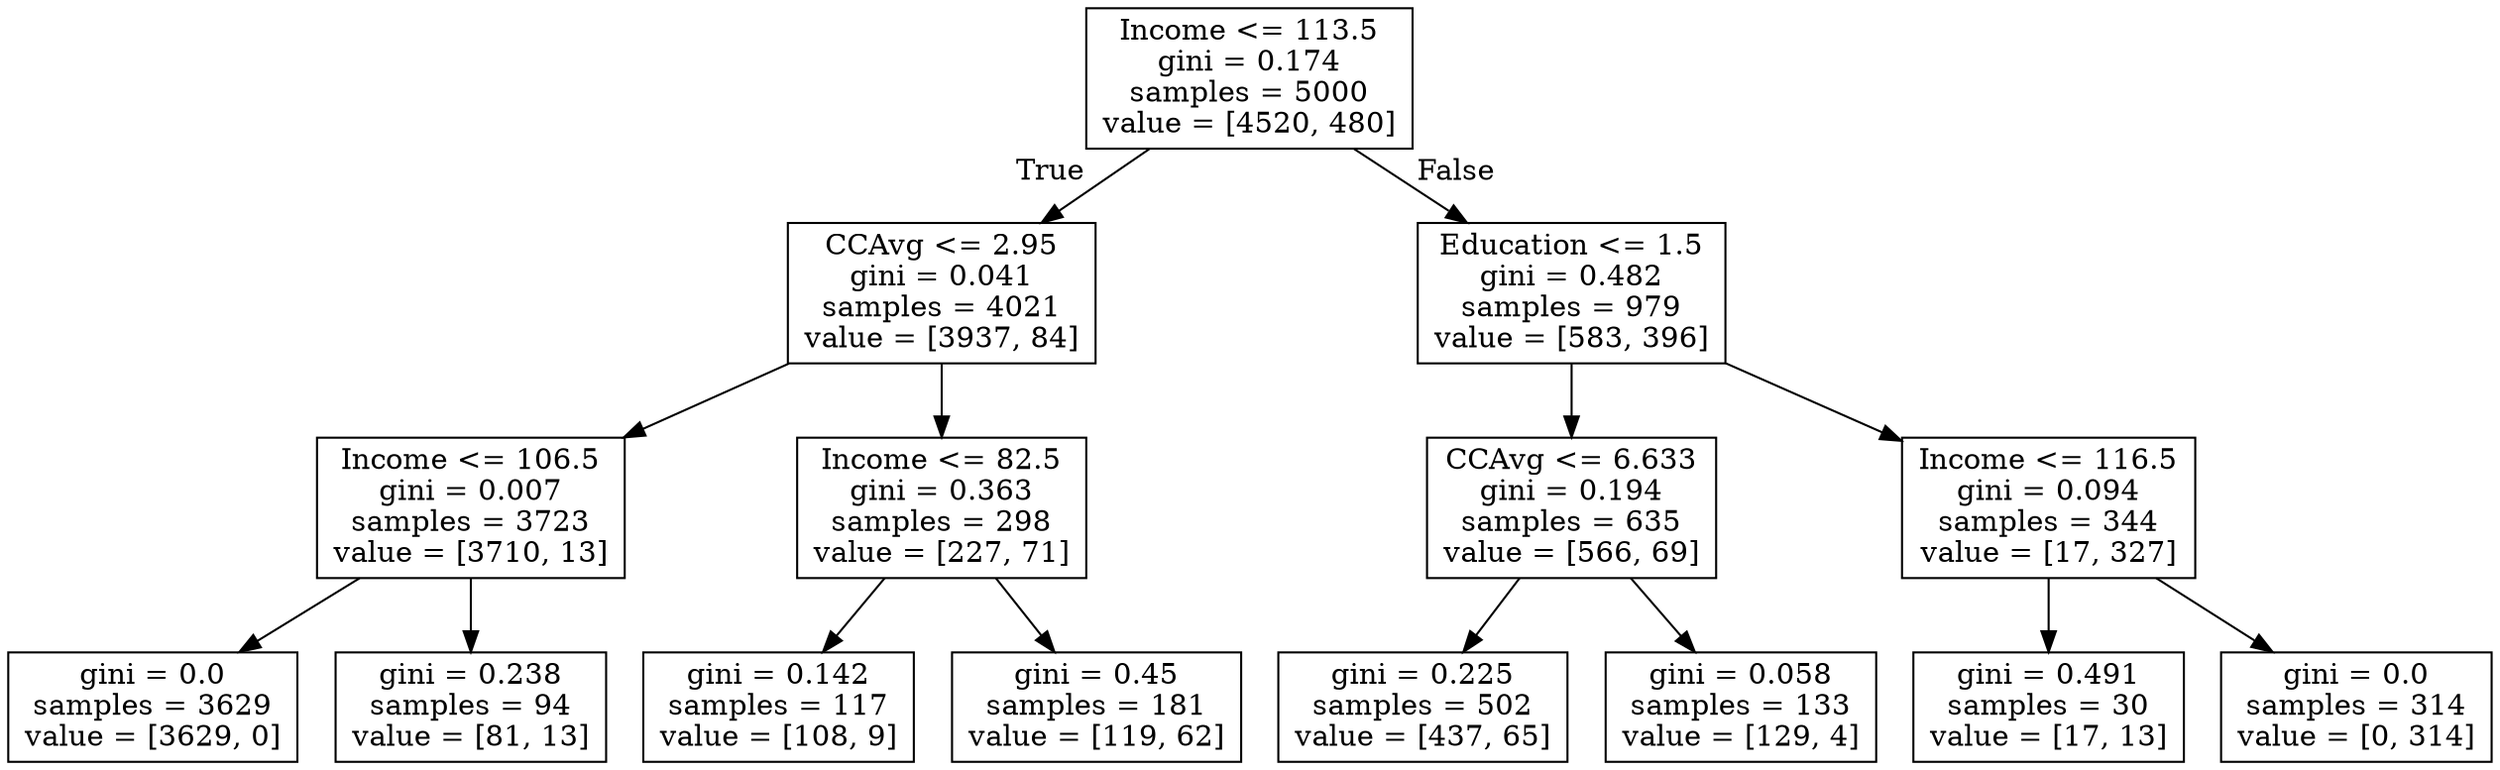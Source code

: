 digraph Tree {
node [shape=box] ;
0 [label="Income <= 113.5\ngini = 0.174\nsamples = 5000\nvalue = [4520, 480]"] ;
1 [label="CCAvg <= 2.95\ngini = 0.041\nsamples = 4021\nvalue = [3937, 84]"] ;
0 -> 1 [labeldistance=2.5, labelangle=45, headlabel="True"] ;
2 [label="Income <= 106.5\ngini = 0.007\nsamples = 3723\nvalue = [3710, 13]"] ;
1 -> 2 ;
3 [label="gini = 0.0\nsamples = 3629\nvalue = [3629, 0]"] ;
2 -> 3 ;
4 [label="gini = 0.238\nsamples = 94\nvalue = [81, 13]"] ;
2 -> 4 ;
5 [label="Income <= 82.5\ngini = 0.363\nsamples = 298\nvalue = [227, 71]"] ;
1 -> 5 ;
6 [label="gini = 0.142\nsamples = 117\nvalue = [108, 9]"] ;
5 -> 6 ;
7 [label="gini = 0.45\nsamples = 181\nvalue = [119, 62]"] ;
5 -> 7 ;
8 [label="Education <= 1.5\ngini = 0.482\nsamples = 979\nvalue = [583, 396]"] ;
0 -> 8 [labeldistance=2.5, labelangle=-45, headlabel="False"] ;
9 [label="CCAvg <= 6.633\ngini = 0.194\nsamples = 635\nvalue = [566, 69]"] ;
8 -> 9 ;
10 [label="gini = 0.225\nsamples = 502\nvalue = [437, 65]"] ;
9 -> 10 ;
11 [label="gini = 0.058\nsamples = 133\nvalue = [129, 4]"] ;
9 -> 11 ;
12 [label="Income <= 116.5\ngini = 0.094\nsamples = 344\nvalue = [17, 327]"] ;
8 -> 12 ;
13 [label="gini = 0.491\nsamples = 30\nvalue = [17, 13]"] ;
12 -> 13 ;
14 [label="gini = 0.0\nsamples = 314\nvalue = [0, 314]"] ;
12 -> 14 ;
}